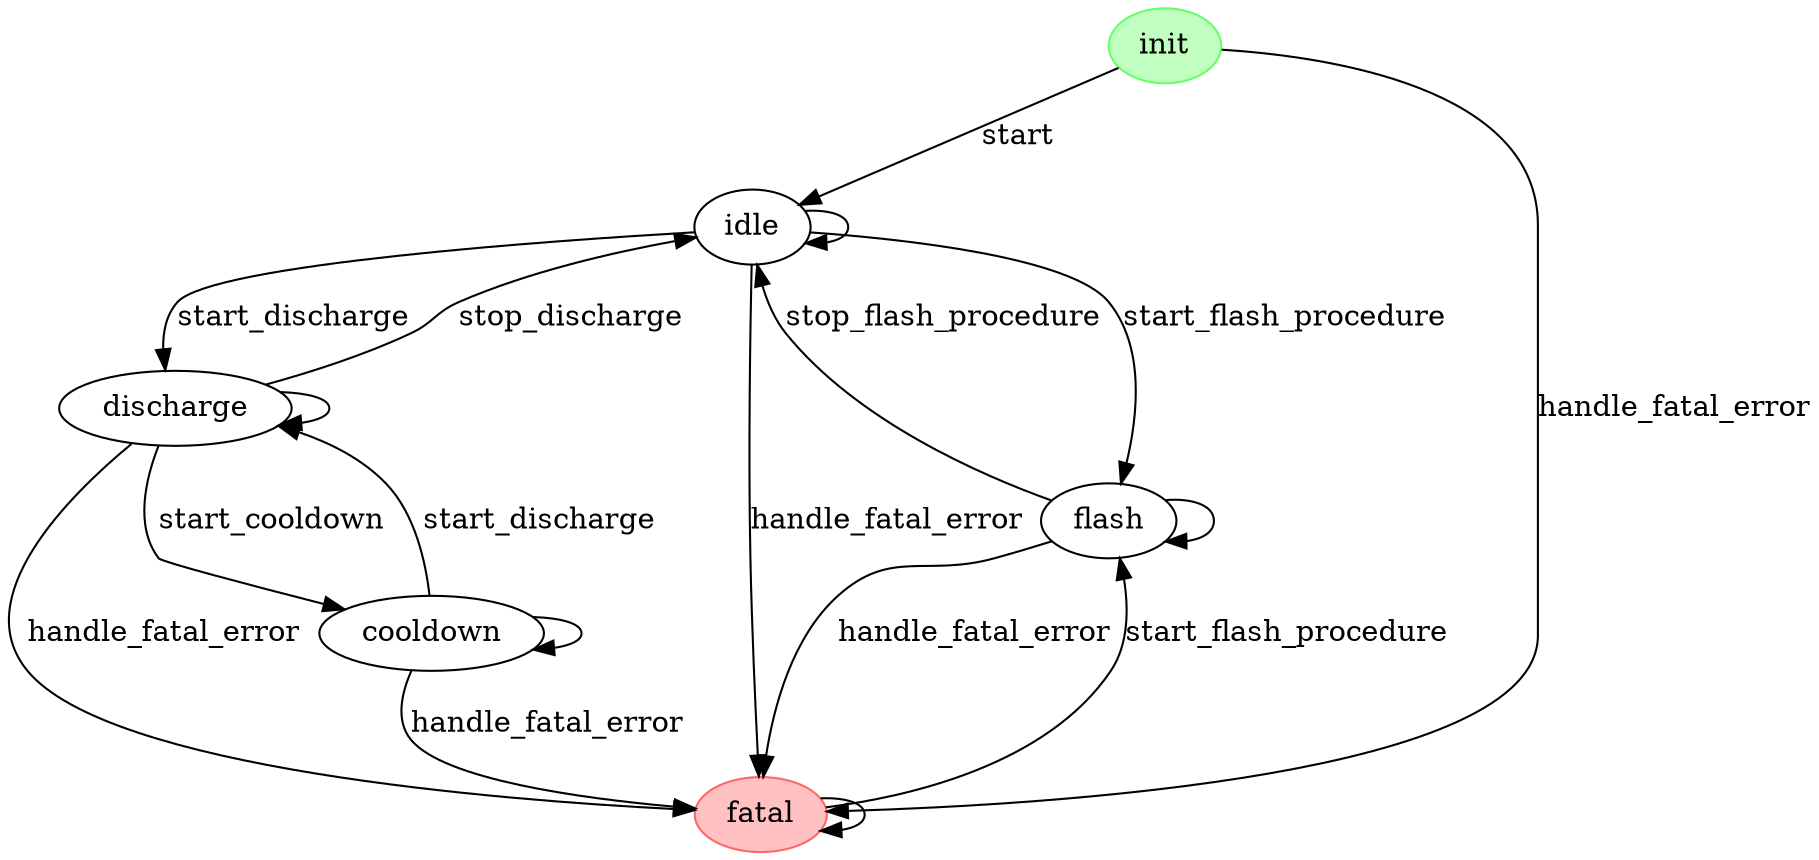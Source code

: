 digraph "fsm" {
    init [
        style="filled"
        color="#66ff66"
        fillcolor="#c1ffc1"
    ]
    idle
    flash
    discharge
    cooldown
    fatal [
        style="filled"
        color="#ff6666"
        fillcolor="#ffc1c1"
    ]

    init -> idle [label="start"]
    init -> fatal [label="handle_fatal_error"]

    idle -> idle
    idle -> discharge [label="start_discharge"]
    idle -> fatal [label="handle_fatal_error"]
    idle -> flash [label="start_flash_procedure"]

    flash -> flash
    flash -> idle [label="stop_flash_procedure"]
    flash -> fatal [label="handle_fatal_error"]

    discharge -> discharge
    discharge -> idle [label="stop_discharge"]
    discharge -> cooldown [label="start_cooldown"]
    discharge -> fatal [label="handle_fatal_error"]

    cooldown -> cooldown
    cooldown -> discharge [label="start_discharge"]
    cooldown -> fatal [label="handle_fatal_error"]

    fatal -> fatal
    fatal -> flash [label="start_flash_procedure"]
}
